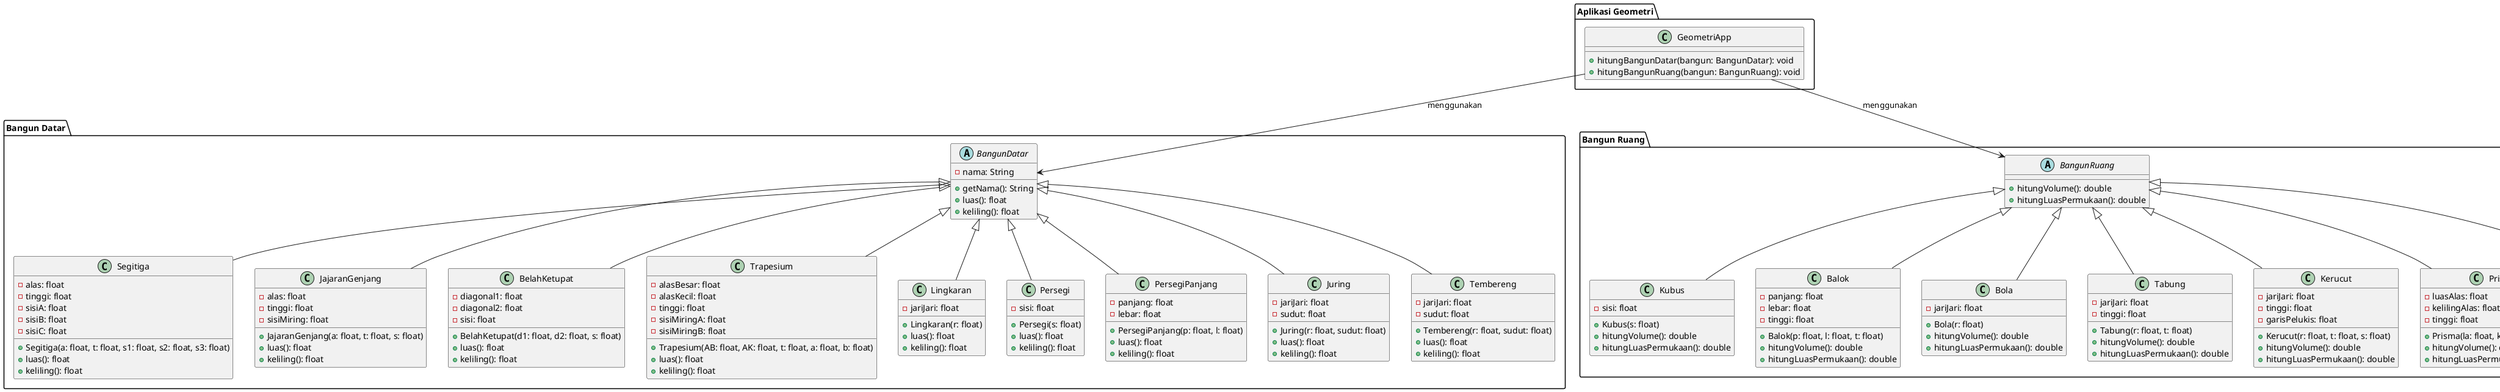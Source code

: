 @startuml
' ======================= BANGUN DATAR ======================= '
package "Bangun Datar" {
  abstract class BangunDatar {
    -nama: String
    +getNama(): String
    +luas(): float
    +keliling(): float
  }

  class Segitiga {
    -alas: float
    -tinggi: float
    -sisiA: float
    -sisiB: float
    -sisiC: float
    +Segitiga(a: float, t: float, s1: float, s2: float, s3: float)
    +luas(): float
    +keliling(): float
  }

  class JajaranGenjang {
    -alas: float
    -tinggi: float
    -sisiMiring: float
    +JajaranGenjang(a: float, t: float, s: float)
    +luas(): float
    +keliling(): float
  }

  class BelahKetupat {
    -diagonal1: float
    -diagonal2: float
    -sisi: float
    +BelahKetupat(d1: float, d2: float, s: float)
    +luas(): float
    +keliling(): float
  }

  class Trapesium {
    -alasBesar: float
    -alasKecil: float
    -tinggi: float
    -sisiMiringA: float
    -sisiMiringB: float
    +Trapesium(AB: float, AK: float, t: float, a: float, b: float)
    +luas(): float
    +keliling(): float
  }

  class Lingkaran {
    -jariJari: float
    +Lingkaran(r: float)
    +luas(): float
    +keliling(): float
  }

  class Persegi {
    -sisi: float
    +Persegi(s: float)
    +luas(): float
    +keliling(): float
  }

  class PersegiPanjang {
    -panjang: float
    -lebar: float
    +PersegiPanjang(p: float, l: float)
    +luas(): float
    +keliling(): float
  }

    class Juring {
    -jariJari: float
    -sudut: float
    +Juring(r: float, sudut: float)
    +luas(): float
    +keliling(): float
  }

  class Tembereng {
    -jariJari: float
    -sudut: float
    +Tembereng(r: float, sudut: float)
    +luas(): float
    +keliling(): float
  }

  BangunDatar <|-- Juring
  BangunDatar <|-- Tembereng
  BangunDatar <|-- Segitiga
  BangunDatar <|-- JajaranGenjang
  BangunDatar <|-- BelahKetupat
  BangunDatar <|-- Trapesium
  BangunDatar <|-- Lingkaran
  BangunDatar <|-- Persegi
  BangunDatar <|-- PersegiPanjang
}

' ======================= BANGUN RUANG ======================= '
package "Bangun Ruang" {
  abstract class BangunRuang {
    +hitungVolume(): double
    +hitungLuasPermukaan(): double
  }

  class Kubus {
    -sisi: float
    +Kubus(s: float)
    +hitungVolume(): double
    +hitungLuasPermukaan(): double
  }

  class Balok {
    -panjang: float
    -lebar: float
    -tinggi: float
    +Balok(p: float, l: float, t: float)
    +hitungVolume(): double
    +hitungLuasPermukaan(): double
  }

  class Bola {
    -jariJari: float
    +Bola(r: float)
    +hitungVolume(): double
    +hitungLuasPermukaan(): double
  }

  class Tabung {
    -jariJari: float
    -tinggi: float
    +Tabung(r: float, t: float)
    +hitungVolume(): double
    +hitungLuasPermukaan(): double
  }

  class Kerucut {
    -jariJari: float
    -tinggi: float
    -garisPelukis: float
    +Kerucut(r: float, t: float, s: float)
    +hitungVolume(): double
    +hitungLuasPermukaan(): double
  }

  class Prisma {
    -luasAlas: float
    -kelilingAlas: float
    -tinggi: float
    +Prisma(la: float, ka: float, t: float)
    +hitungVolume(): double
    +hitungLuasPermukaan(): double
  }

  class Limas {
    -luasAlas: float
    -luasSisiTegak: float
    -tinggi: float
    +Limas(la: float, lst: float, t: float)
    +hitungVolume(): double
    +hitungLuasPermukaan(): double
  }

  BangunRuang <|-- Kubus
  BangunRuang <|-- Balok
  BangunRuang <|-- Tabung
  BangunRuang <|-- Kerucut
  BangunRuang <|-- Bola
  BangunRuang <|-- Prisma
  BangunRuang <|-- Limas
}

' ======================= APLIKASI ======================= '
package "Aplikasi Geometri" {
  class GeometriApp {
    +hitungBangunDatar(bangun: BangunDatar): void
    +hitungBangunRuang(bangun: BangunRuang): void
  }

  GeometriApp --> BangunDatar : menggunakan
  GeometriApp --> BangunRuang : menggunakan
}
@enduml
